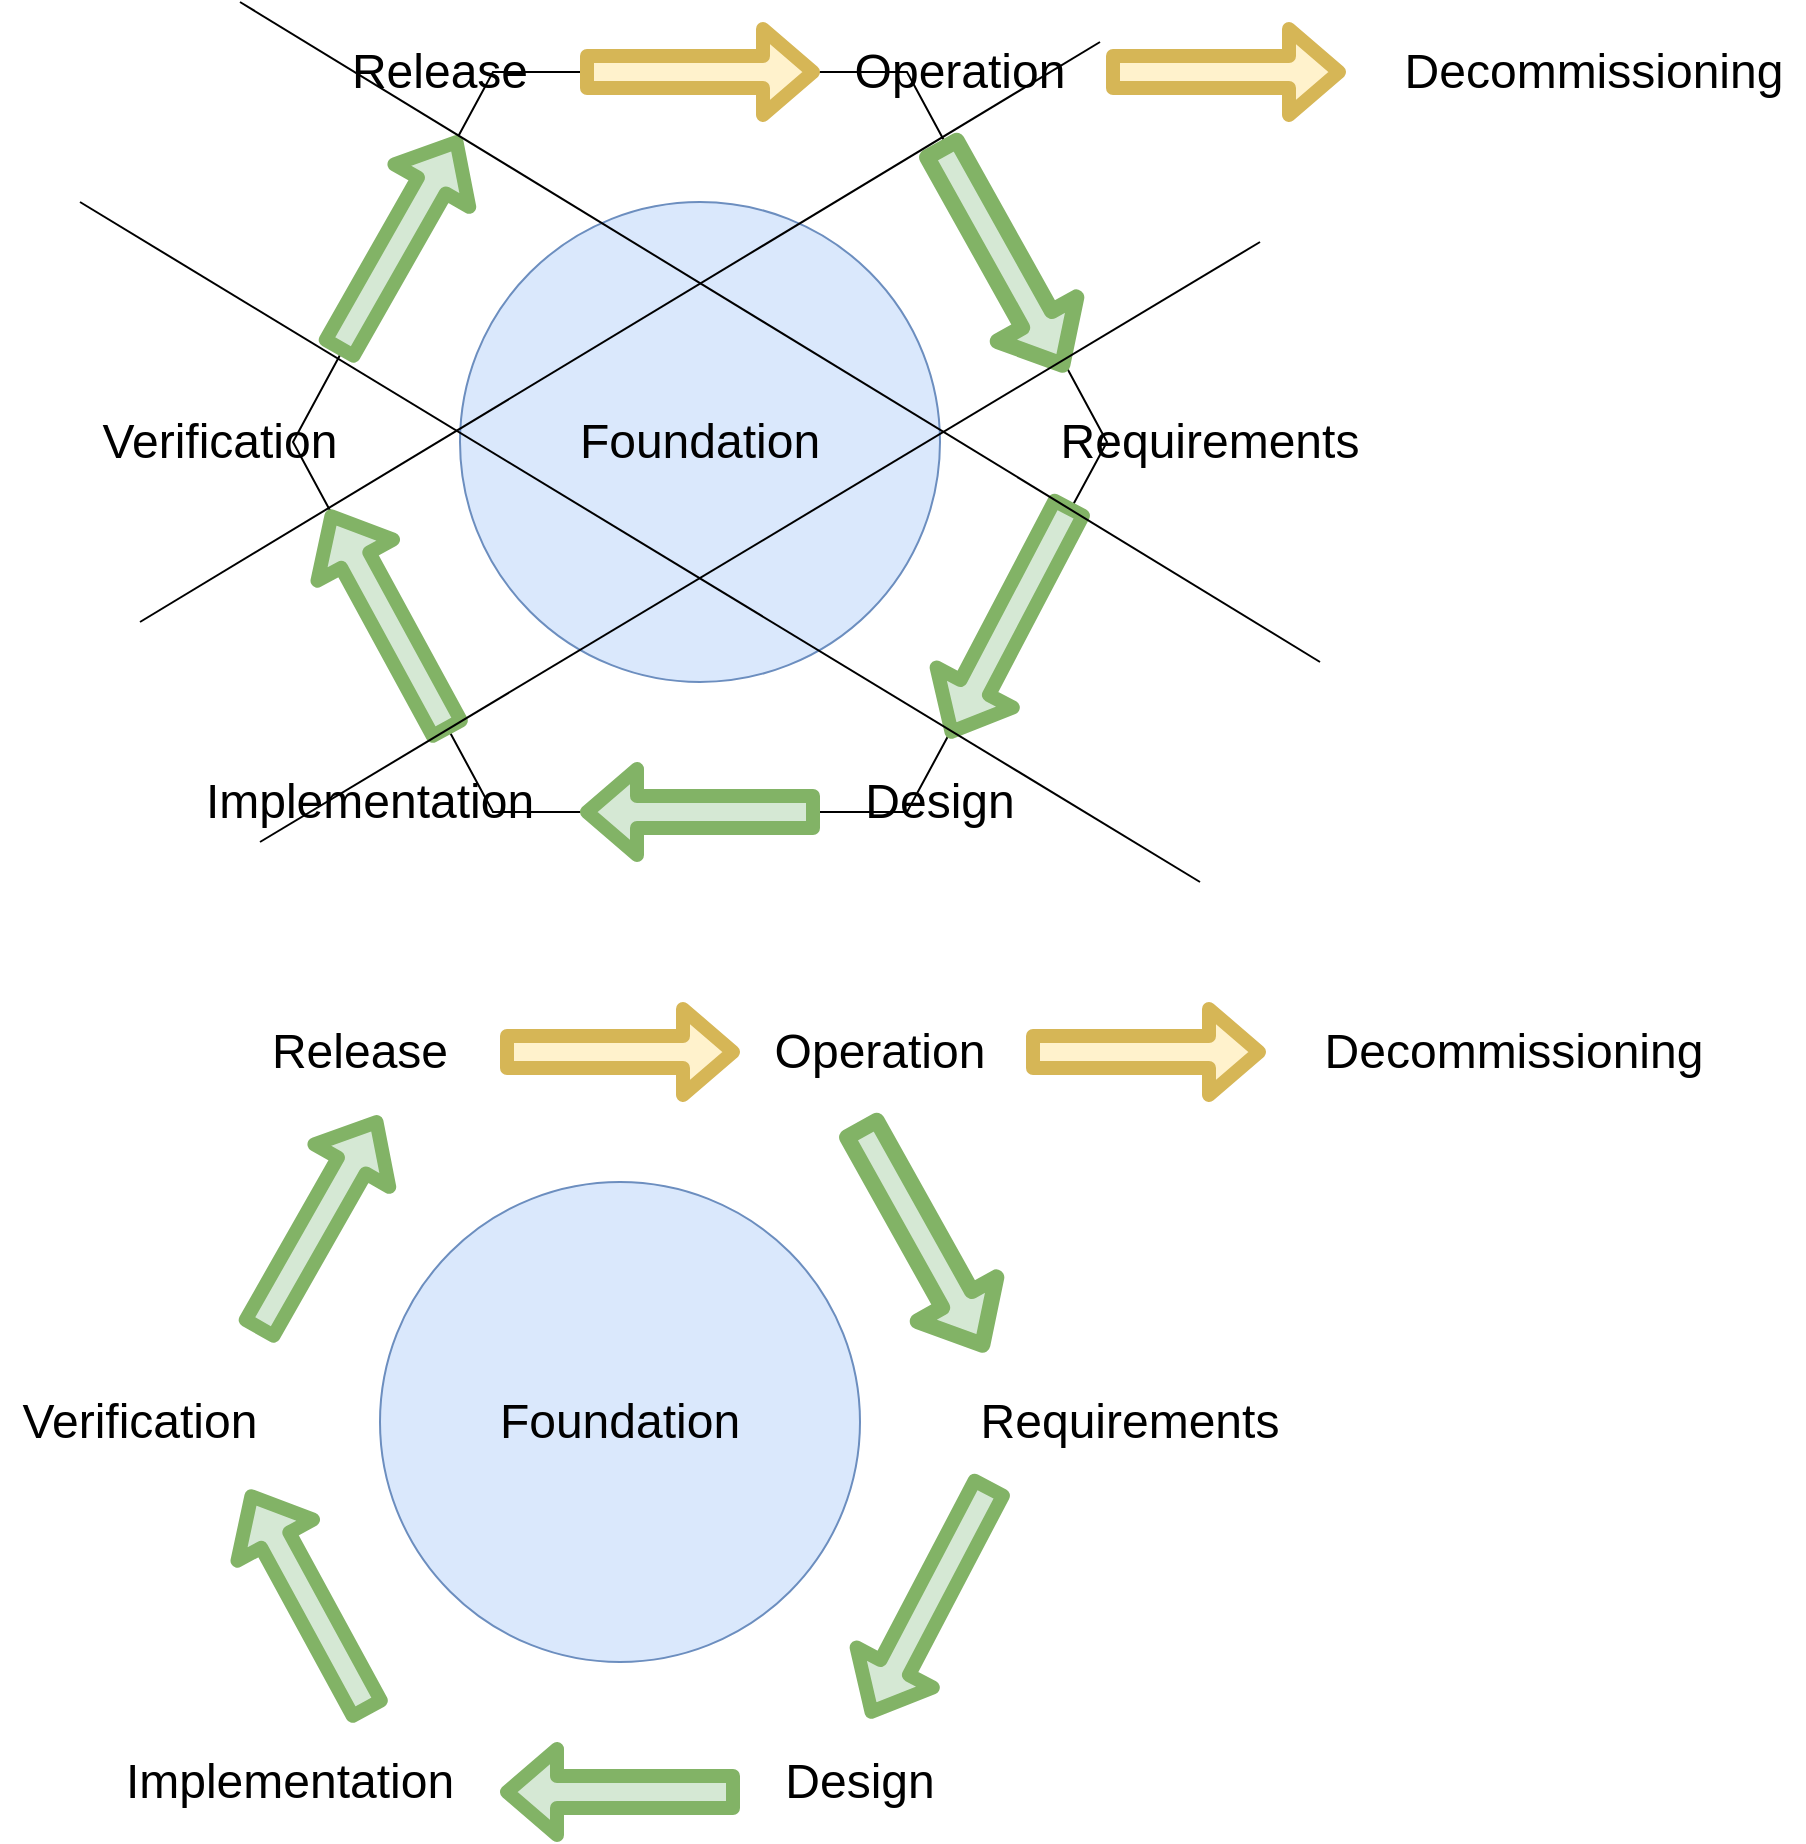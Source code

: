 <mxfile version="13.9.9" type="device"><diagram id="CFqXl2uqIT63rbPLc0rU" name="Page-1"><mxGraphModel dx="1106" dy="997" grid="1" gridSize="10" guides="1" tooltips="1" connect="1" arrows="1" fold="1" page="1" pageScale="1" pageWidth="1100" pageHeight="850" math="0" shadow="0"><root><mxCell id="0"/><mxCell id="1" parent="0"/><mxCell id="Ictij-a3y19hgzp0WlV7-15" value="" style="shape=hexagon;perimeter=hexagonPerimeter2;whiteSpace=wrap;html=1;fixedSize=1;size=100;" vertex="1" parent="1"><mxGeometry x="216.5" y="115" width="407" height="370" as="geometry"/></mxCell><mxCell id="Ictij-a3y19hgzp0WlV7-5" value="" style="shape=flexArrow;endArrow=classic;html=1;strokeWidth=7;fillColor=#fff2cc;strokeColor=#d6b656;" edge="1" parent="1"><mxGeometry width="50" height="50" relative="1" as="geometry"><mxPoint x="360" y="115" as="sourcePoint"/><mxPoint x="480" y="115" as="targetPoint"/></mxGeometry></mxCell><mxCell id="Ictij-a3y19hgzp0WlV7-6" value="&lt;font style=&quot;font-size: 24px&quot;&gt;Foundation&lt;/font&gt;" style="ellipse;whiteSpace=wrap;html=1;aspect=fixed;fillColor=#dae8fc;strokeColor=#6c8ebf;" vertex="1" parent="1"><mxGeometry x="300" y="180" width="240" height="240" as="geometry"/></mxCell><mxCell id="Ictij-a3y19hgzp0WlV7-8" value="" style="shape=flexArrow;endArrow=classic;html=1;strokeWidth=7;fillColor=#d5e8d4;strokeColor=#82b366;" edge="1" parent="1"><mxGeometry width="50" height="50" relative="1" as="geometry"><mxPoint x="480" y="485" as="sourcePoint"/><mxPoint x="360" y="485" as="targetPoint"/></mxGeometry></mxCell><mxCell id="Ictij-a3y19hgzp0WlV7-9" value="" style="shape=flexArrow;endArrow=classic;html=1;strokeWidth=8;entryX=0.95;entryY=0.405;entryDx=0;entryDy=0;entryPerimeter=0;strokeColor=#82b366;fillColor=#d5e8d4;" edge="1" parent="1" target="Ictij-a3y19hgzp0WlV7-15"><mxGeometry width="50" height="50" relative="1" as="geometry"><mxPoint x="539" y="150" as="sourcePoint"/><mxPoint x="596.04" y="248.88" as="targetPoint"/></mxGeometry></mxCell><mxCell id="Ictij-a3y19hgzp0WlV7-12" value="" style="shape=flexArrow;endArrow=classic;html=1;strokeWidth=7;entryX=0.043;entryY=0.592;entryDx=0;entryDy=0;entryPerimeter=0;exitX=0.193;exitY=0.895;exitDx=0;exitDy=0;exitPerimeter=0;fillColor=#d5e8d4;strokeColor=#82b366;" edge="1" parent="1" source="Ictij-a3y19hgzp0WlV7-15" target="Ictij-a3y19hgzp0WlV7-15"><mxGeometry width="50" height="50" relative="1" as="geometry"><mxPoint x="290" y="440" as="sourcePoint"/><mxPoint x="245.04" y="351.84" as="targetPoint"/></mxGeometry></mxCell><mxCell id="Ictij-a3y19hgzp0WlV7-13" value="" style="shape=flexArrow;endArrow=classic;html=1;strokeWidth=7;exitX=0.053;exitY=0.381;exitDx=0;exitDy=0;exitPerimeter=0;fillColor=#d5e8d4;strokeColor=#82b366;" edge="1" parent="1" source="Ictij-a3y19hgzp0WlV7-15"><mxGeometry width="50" height="50" relative="1" as="geometry"><mxPoint x="240.0" y="255.04" as="sourcePoint"/><mxPoint x="300" y="147" as="targetPoint"/></mxGeometry></mxCell><mxCell id="Ictij-a3y19hgzp0WlV7-14" value="" style="shape=flexArrow;endArrow=classic;html=1;strokeWidth=7;entryX=0.805;entryY=0.9;entryDx=0;entryDy=0;entryPerimeter=0;fillColor=#d5e8d4;strokeColor=#82b366;" edge="1" parent="1" target="Ictij-a3y19hgzp0WlV7-15"><mxGeometry width="50" height="50" relative="1" as="geometry"><mxPoint x="606" y="330" as="sourcePoint"/><mxPoint x="540" y="437.96" as="targetPoint"/></mxGeometry></mxCell><mxCell id="Ictij-a3y19hgzp0WlV7-16" value="" style="endArrow=none;html=1;strokeColor=#000000;strokeWidth=1;fillColor=#ffffff;" edge="1" parent="1"><mxGeometry width="50" height="50" relative="1" as="geometry"><mxPoint x="140" y="390" as="sourcePoint"/><mxPoint x="620" y="100" as="targetPoint"/></mxGeometry></mxCell><mxCell id="Ictij-a3y19hgzp0WlV7-17" value="" style="endArrow=none;html=1;strokeColor=#000000;strokeWidth=1;fillColor=#ffffff;" edge="1" parent="1"><mxGeometry width="50" height="50" relative="1" as="geometry"><mxPoint x="200" y="500" as="sourcePoint"/><mxPoint x="700" y="200" as="targetPoint"/></mxGeometry></mxCell><mxCell id="Ictij-a3y19hgzp0WlV7-18" value="" style="endArrow=none;html=1;strokeColor=#000000;strokeWidth=1;fillColor=#ffffff;" edge="1" parent="1"><mxGeometry width="50" height="50" relative="1" as="geometry"><mxPoint x="110" y="180" as="sourcePoint"/><mxPoint x="670" y="520" as="targetPoint"/></mxGeometry></mxCell><mxCell id="Ictij-a3y19hgzp0WlV7-19" value="" style="endArrow=none;html=1;strokeColor=#000000;strokeWidth=1;fillColor=#ffffff;" edge="1" parent="1"><mxGeometry width="50" height="50" relative="1" as="geometry"><mxPoint x="190" y="80" as="sourcePoint"/><mxPoint x="730" y="410" as="targetPoint"/></mxGeometry></mxCell><mxCell id="Ictij-a3y19hgzp0WlV7-21" value="&lt;font style=&quot;font-size: 24px&quot;&gt;Operation&lt;/font&gt;" style="text;html=1;strokeColor=none;fillColor=none;align=center;verticalAlign=middle;whiteSpace=wrap;rounded=0;" vertex="1" parent="1"><mxGeometry x="490" y="95" width="120" height="40" as="geometry"/></mxCell><mxCell id="Ictij-a3y19hgzp0WlV7-22" value="&lt;font style=&quot;font-size: 24px&quot;&gt;Requirements&lt;/font&gt;" style="text;html=1;strokeColor=none;fillColor=none;align=center;verticalAlign=middle;whiteSpace=wrap;rounded=0;" vertex="1" parent="1"><mxGeometry x="590" y="280" width="170" height="40" as="geometry"/></mxCell><mxCell id="Ictij-a3y19hgzp0WlV7-23" value="&lt;font style=&quot;font-size: 24px&quot;&gt;Design&lt;/font&gt;" style="text;html=1;strokeColor=none;fillColor=none;align=center;verticalAlign=middle;whiteSpace=wrap;rounded=0;" vertex="1" parent="1"><mxGeometry x="490" y="460" width="100" height="40" as="geometry"/></mxCell><mxCell id="Ictij-a3y19hgzp0WlV7-24" value="&lt;font style=&quot;font-size: 24px&quot;&gt;Implementation&lt;/font&gt;" style="text;html=1;strokeColor=none;fillColor=none;align=center;verticalAlign=middle;whiteSpace=wrap;rounded=0;" vertex="1" parent="1"><mxGeometry x="170" y="460" width="170" height="40" as="geometry"/></mxCell><mxCell id="Ictij-a3y19hgzp0WlV7-25" value="&lt;font style=&quot;font-size: 24px&quot;&gt;Verification&lt;/font&gt;" style="text;html=1;strokeColor=none;fillColor=none;align=center;verticalAlign=middle;whiteSpace=wrap;rounded=0;" vertex="1" parent="1"><mxGeometry x="110" y="280" width="140" height="40" as="geometry"/></mxCell><mxCell id="Ictij-a3y19hgzp0WlV7-26" value="&lt;font style=&quot;font-size: 24px&quot;&gt;Release&lt;/font&gt;" style="text;html=1;strokeColor=none;fillColor=none;align=center;verticalAlign=middle;whiteSpace=wrap;rounded=0;" vertex="1" parent="1"><mxGeometry x="240" y="95" width="100" height="40" as="geometry"/></mxCell><mxCell id="Ictij-a3y19hgzp0WlV7-27" value="" style="shape=flexArrow;endArrow=classic;html=1;strokeWidth=7;fillColor=#fff2cc;strokeColor=#d6b656;" edge="1" parent="1"><mxGeometry width="50" height="50" relative="1" as="geometry"><mxPoint x="623" y="115" as="sourcePoint"/><mxPoint x="743" y="115" as="targetPoint"/></mxGeometry></mxCell><mxCell id="Ictij-a3y19hgzp0WlV7-28" value="&lt;font style=&quot;font-size: 24px&quot;&gt;Decommissioning&lt;/font&gt;" style="text;html=1;strokeColor=none;fillColor=none;align=center;verticalAlign=middle;whiteSpace=wrap;rounded=0;" vertex="1" parent="1"><mxGeometry x="762" y="95" width="210" height="40" as="geometry"/></mxCell><mxCell id="Ictij-a3y19hgzp0WlV7-30" value="" style="shape=flexArrow;endArrow=classic;html=1;strokeWidth=7;fillColor=#fff2cc;strokeColor=#d6b656;" edge="1" parent="1"><mxGeometry width="50" height="50" relative="1" as="geometry"><mxPoint x="320" y="605" as="sourcePoint"/><mxPoint x="440" y="605" as="targetPoint"/></mxGeometry></mxCell><mxCell id="Ictij-a3y19hgzp0WlV7-31" value="&lt;font style=&quot;font-size: 24px&quot;&gt;Foundation&lt;/font&gt;" style="ellipse;whiteSpace=wrap;html=1;aspect=fixed;fillColor=#dae8fc;strokeColor=#6c8ebf;" vertex="1" parent="1"><mxGeometry x="260" y="670" width="240" height="240" as="geometry"/></mxCell><mxCell id="Ictij-a3y19hgzp0WlV7-32" value="" style="shape=flexArrow;endArrow=classic;html=1;strokeWidth=7;fillColor=#d5e8d4;strokeColor=#82b366;" edge="1" parent="1"><mxGeometry width="50" height="50" relative="1" as="geometry"><mxPoint x="440" y="975" as="sourcePoint"/><mxPoint x="320" y="975" as="targetPoint"/></mxGeometry></mxCell><mxCell id="Ictij-a3y19hgzp0WlV7-33" value="" style="shape=flexArrow;endArrow=classic;html=1;strokeWidth=8;entryX=0.95;entryY=0.405;entryDx=0;entryDy=0;entryPerimeter=0;strokeColor=#82b366;fillColor=#d5e8d4;" edge="1" parent="1"><mxGeometry width="50" height="50" relative="1" as="geometry"><mxPoint x="499" y="640" as="sourcePoint"/><mxPoint x="563.15" y="754.85" as="targetPoint"/></mxGeometry></mxCell><mxCell id="Ictij-a3y19hgzp0WlV7-34" value="" style="shape=flexArrow;endArrow=classic;html=1;strokeWidth=7;entryX=0.043;entryY=0.592;entryDx=0;entryDy=0;entryPerimeter=0;exitX=0.193;exitY=0.895;exitDx=0;exitDy=0;exitPerimeter=0;fillColor=#d5e8d4;strokeColor=#82b366;" edge="1" parent="1"><mxGeometry width="50" height="50" relative="1" as="geometry"><mxPoint x="255.051" y="936.15" as="sourcePoint"/><mxPoint x="194.001" y="824.04" as="targetPoint"/></mxGeometry></mxCell><mxCell id="Ictij-a3y19hgzp0WlV7-35" value="" style="shape=flexArrow;endArrow=classic;html=1;strokeWidth=7;exitX=0.053;exitY=0.381;exitDx=0;exitDy=0;exitPerimeter=0;fillColor=#d5e8d4;strokeColor=#82b366;" edge="1" parent="1"><mxGeometry width="50" height="50" relative="1" as="geometry"><mxPoint x="198.071" y="745.97" as="sourcePoint"/><mxPoint x="260" y="637" as="targetPoint"/></mxGeometry></mxCell><mxCell id="Ictij-a3y19hgzp0WlV7-36" value="" style="shape=flexArrow;endArrow=classic;html=1;strokeWidth=7;entryX=0.805;entryY=0.9;entryDx=0;entryDy=0;entryPerimeter=0;fillColor=#d5e8d4;strokeColor=#82b366;" edge="1" parent="1"><mxGeometry width="50" height="50" relative="1" as="geometry"><mxPoint x="566" y="820" as="sourcePoint"/><mxPoint x="504.135" y="938" as="targetPoint"/></mxGeometry></mxCell><mxCell id="Ictij-a3y19hgzp0WlV7-41" value="&lt;font style=&quot;font-size: 24px&quot;&gt;Operation&lt;/font&gt;" style="text;html=1;strokeColor=none;fillColor=none;align=center;verticalAlign=middle;whiteSpace=wrap;rounded=0;" vertex="1" parent="1"><mxGeometry x="450" y="585" width="120" height="40" as="geometry"/></mxCell><mxCell id="Ictij-a3y19hgzp0WlV7-42" value="&lt;font style=&quot;font-size: 24px&quot;&gt;Requirements&lt;/font&gt;" style="text;html=1;strokeColor=none;fillColor=none;align=center;verticalAlign=middle;whiteSpace=wrap;rounded=0;" vertex="1" parent="1"><mxGeometry x="550" y="770" width="170" height="40" as="geometry"/></mxCell><mxCell id="Ictij-a3y19hgzp0WlV7-43" value="&lt;font style=&quot;font-size: 24px&quot;&gt;Design&lt;/font&gt;" style="text;html=1;strokeColor=none;fillColor=none;align=center;verticalAlign=middle;whiteSpace=wrap;rounded=0;" vertex="1" parent="1"><mxGeometry x="450" y="950" width="100" height="40" as="geometry"/></mxCell><mxCell id="Ictij-a3y19hgzp0WlV7-44" value="&lt;font style=&quot;font-size: 24px&quot;&gt;Implementation&lt;/font&gt;" style="text;html=1;strokeColor=none;fillColor=none;align=center;verticalAlign=middle;whiteSpace=wrap;rounded=0;" vertex="1" parent="1"><mxGeometry x="130" y="950" width="170" height="40" as="geometry"/></mxCell><mxCell id="Ictij-a3y19hgzp0WlV7-45" value="&lt;font style=&quot;font-size: 24px&quot;&gt;Verification&lt;/font&gt;" style="text;html=1;strokeColor=none;fillColor=none;align=center;verticalAlign=middle;whiteSpace=wrap;rounded=0;" vertex="1" parent="1"><mxGeometry x="70" y="770" width="140" height="40" as="geometry"/></mxCell><mxCell id="Ictij-a3y19hgzp0WlV7-46" value="&lt;font style=&quot;font-size: 24px&quot;&gt;Release&lt;/font&gt;" style="text;html=1;strokeColor=none;fillColor=none;align=center;verticalAlign=middle;whiteSpace=wrap;rounded=0;" vertex="1" parent="1"><mxGeometry x="200" y="585" width="100" height="40" as="geometry"/></mxCell><mxCell id="Ictij-a3y19hgzp0WlV7-47" value="" style="shape=flexArrow;endArrow=classic;html=1;strokeWidth=7;fillColor=#fff2cc;strokeColor=#d6b656;" edge="1" parent="1"><mxGeometry width="50" height="50" relative="1" as="geometry"><mxPoint x="583" y="605" as="sourcePoint"/><mxPoint x="703" y="605" as="targetPoint"/></mxGeometry></mxCell><mxCell id="Ictij-a3y19hgzp0WlV7-48" value="&lt;font style=&quot;font-size: 24px&quot;&gt;Decommissioning&lt;/font&gt;" style="text;html=1;strokeColor=none;fillColor=none;align=center;verticalAlign=middle;whiteSpace=wrap;rounded=0;" vertex="1" parent="1"><mxGeometry x="722" y="585" width="210" height="40" as="geometry"/></mxCell></root></mxGraphModel></diagram></mxfile>